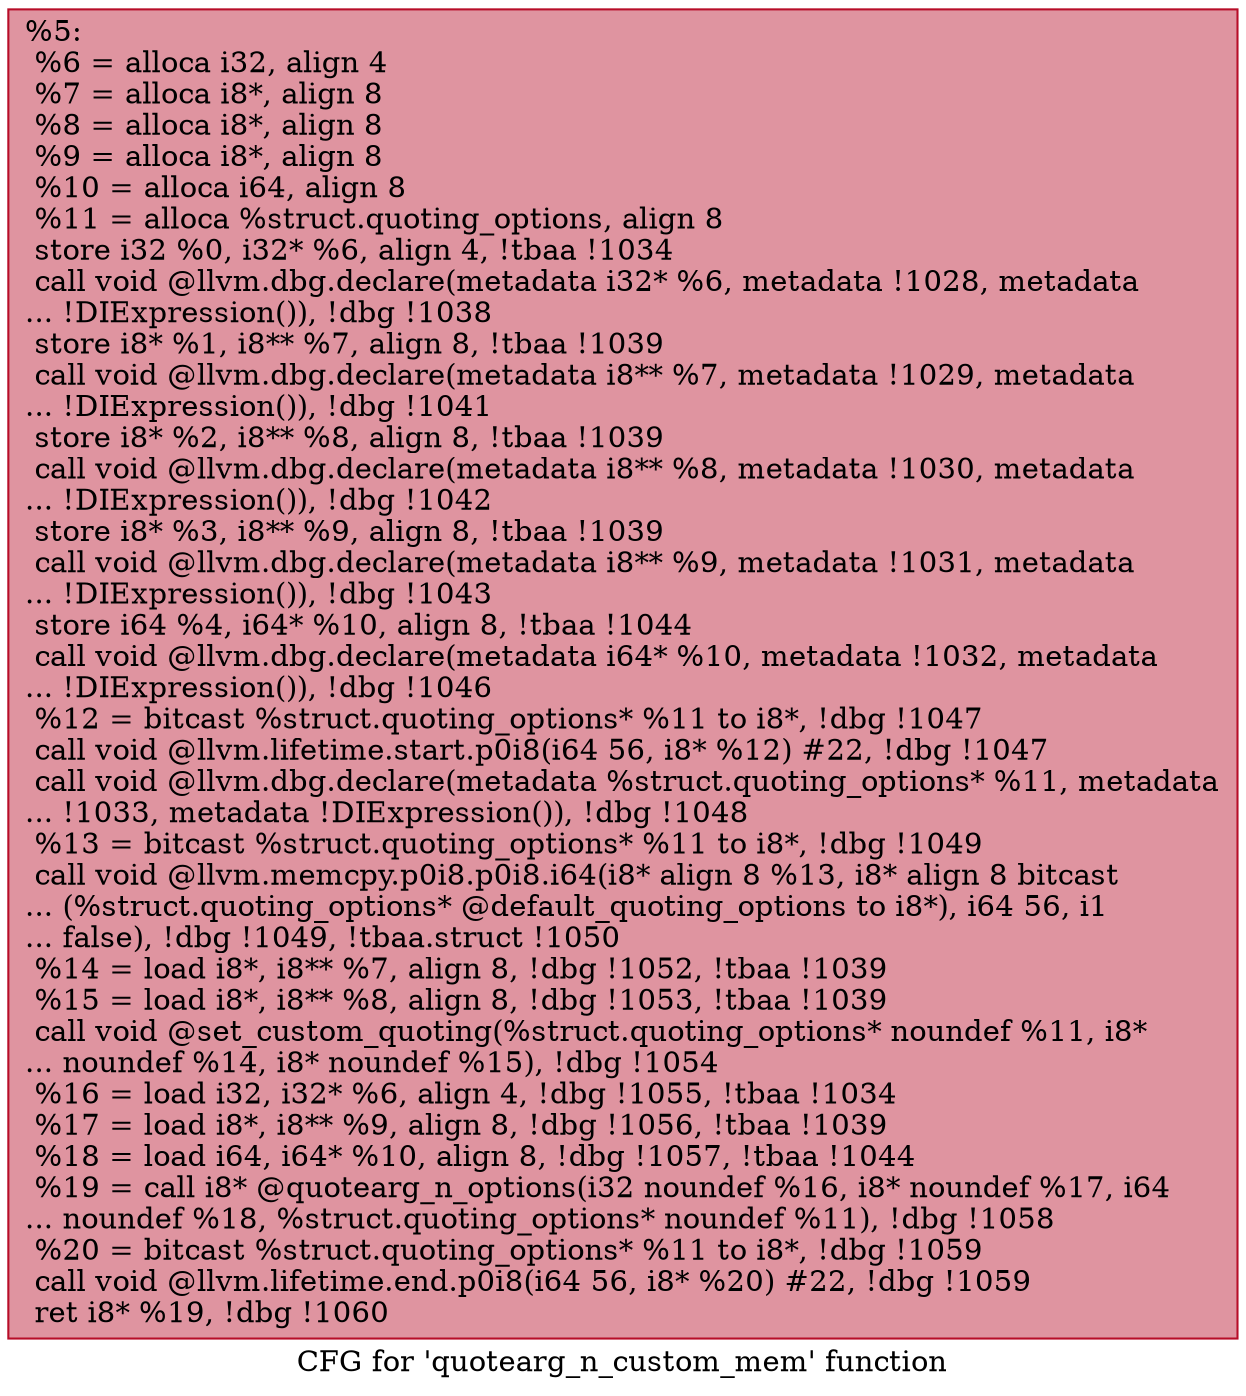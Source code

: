 digraph "CFG for 'quotearg_n_custom_mem' function" {
	label="CFG for 'quotearg_n_custom_mem' function";

	Node0x2483650 [shape=record,color="#b70d28ff", style=filled, fillcolor="#b70d2870",label="{%5:\l  %6 = alloca i32, align 4\l  %7 = alloca i8*, align 8\l  %8 = alloca i8*, align 8\l  %9 = alloca i8*, align 8\l  %10 = alloca i64, align 8\l  %11 = alloca %struct.quoting_options, align 8\l  store i32 %0, i32* %6, align 4, !tbaa !1034\l  call void @llvm.dbg.declare(metadata i32* %6, metadata !1028, metadata\l... !DIExpression()), !dbg !1038\l  store i8* %1, i8** %7, align 8, !tbaa !1039\l  call void @llvm.dbg.declare(metadata i8** %7, metadata !1029, metadata\l... !DIExpression()), !dbg !1041\l  store i8* %2, i8** %8, align 8, !tbaa !1039\l  call void @llvm.dbg.declare(metadata i8** %8, metadata !1030, metadata\l... !DIExpression()), !dbg !1042\l  store i8* %3, i8** %9, align 8, !tbaa !1039\l  call void @llvm.dbg.declare(metadata i8** %9, metadata !1031, metadata\l... !DIExpression()), !dbg !1043\l  store i64 %4, i64* %10, align 8, !tbaa !1044\l  call void @llvm.dbg.declare(metadata i64* %10, metadata !1032, metadata\l... !DIExpression()), !dbg !1046\l  %12 = bitcast %struct.quoting_options* %11 to i8*, !dbg !1047\l  call void @llvm.lifetime.start.p0i8(i64 56, i8* %12) #22, !dbg !1047\l  call void @llvm.dbg.declare(metadata %struct.quoting_options* %11, metadata\l... !1033, metadata !DIExpression()), !dbg !1048\l  %13 = bitcast %struct.quoting_options* %11 to i8*, !dbg !1049\l  call void @llvm.memcpy.p0i8.p0i8.i64(i8* align 8 %13, i8* align 8 bitcast\l... (%struct.quoting_options* @default_quoting_options to i8*), i64 56, i1\l... false), !dbg !1049, !tbaa.struct !1050\l  %14 = load i8*, i8** %7, align 8, !dbg !1052, !tbaa !1039\l  %15 = load i8*, i8** %8, align 8, !dbg !1053, !tbaa !1039\l  call void @set_custom_quoting(%struct.quoting_options* noundef %11, i8*\l... noundef %14, i8* noundef %15), !dbg !1054\l  %16 = load i32, i32* %6, align 4, !dbg !1055, !tbaa !1034\l  %17 = load i8*, i8** %9, align 8, !dbg !1056, !tbaa !1039\l  %18 = load i64, i64* %10, align 8, !dbg !1057, !tbaa !1044\l  %19 = call i8* @quotearg_n_options(i32 noundef %16, i8* noundef %17, i64\l... noundef %18, %struct.quoting_options* noundef %11), !dbg !1058\l  %20 = bitcast %struct.quoting_options* %11 to i8*, !dbg !1059\l  call void @llvm.lifetime.end.p0i8(i64 56, i8* %20) #22, !dbg !1059\l  ret i8* %19, !dbg !1060\l}"];
}
